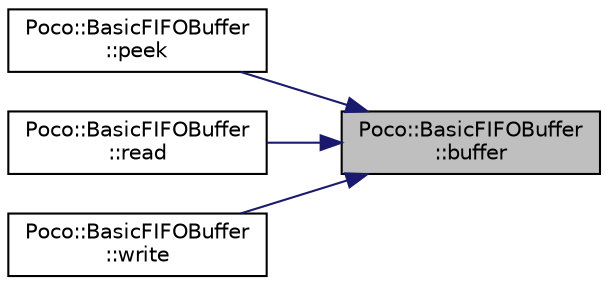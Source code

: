 digraph "Poco::BasicFIFOBuffer::buffer"
{
 // LATEX_PDF_SIZE
  edge [fontname="Helvetica",fontsize="10",labelfontname="Helvetica",labelfontsize="10"];
  node [fontname="Helvetica",fontsize="10",shape=record];
  rankdir="RL";
  Node1 [label="Poco::BasicFIFOBuffer\l::buffer",height=0.2,width=0.4,color="black", fillcolor="grey75", style="filled", fontcolor="black",tooltip="Returns const reference to the underlying buffer."];
  Node1 -> Node2 [dir="back",color="midnightblue",fontsize="10",style="solid"];
  Node2 [label="Poco::BasicFIFOBuffer\l::peek",height=0.2,width=0.4,color="black", fillcolor="white", style="filled",URL="$classPoco_1_1BasicFIFOBuffer.html#ae732d043dc985085735a3357f6719782",tooltip=" "];
  Node1 -> Node3 [dir="back",color="midnightblue",fontsize="10",style="solid"];
  Node3 [label="Poco::BasicFIFOBuffer\l::read",height=0.2,width=0.4,color="black", fillcolor="white", style="filled",URL="$classPoco_1_1BasicFIFOBuffer.html#aced098ea64074608c4a5089455932169",tooltip=" "];
  Node1 -> Node4 [dir="back",color="midnightblue",fontsize="10",style="solid"];
  Node4 [label="Poco::BasicFIFOBuffer\l::write",height=0.2,width=0.4,color="black", fillcolor="white", style="filled",URL="$classPoco_1_1BasicFIFOBuffer.html#a76afe94a9065a7511e5069e80b01870a",tooltip=" "];
}

